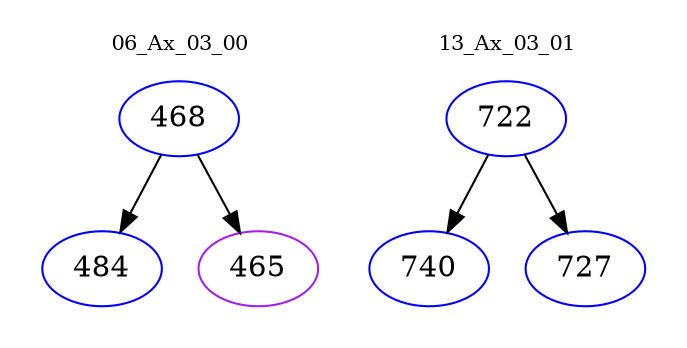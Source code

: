 digraph{
subgraph cluster_0 {
color = white
label = "06_Ax_03_00";
fontsize=10;
T0_468 [label="468", color="blue"]
T0_468 -> T0_484 [color="black"]
T0_484 [label="484", color="blue"]
T0_468 -> T0_465 [color="black"]
T0_465 [label="465", color="purple"]
}
subgraph cluster_1 {
color = white
label = "13_Ax_03_01";
fontsize=10;
T1_722 [label="722", color="blue"]
T1_722 -> T1_740 [color="black"]
T1_740 [label="740", color="blue"]
T1_722 -> T1_727 [color="black"]
T1_727 [label="727", color="blue"]
}
}
